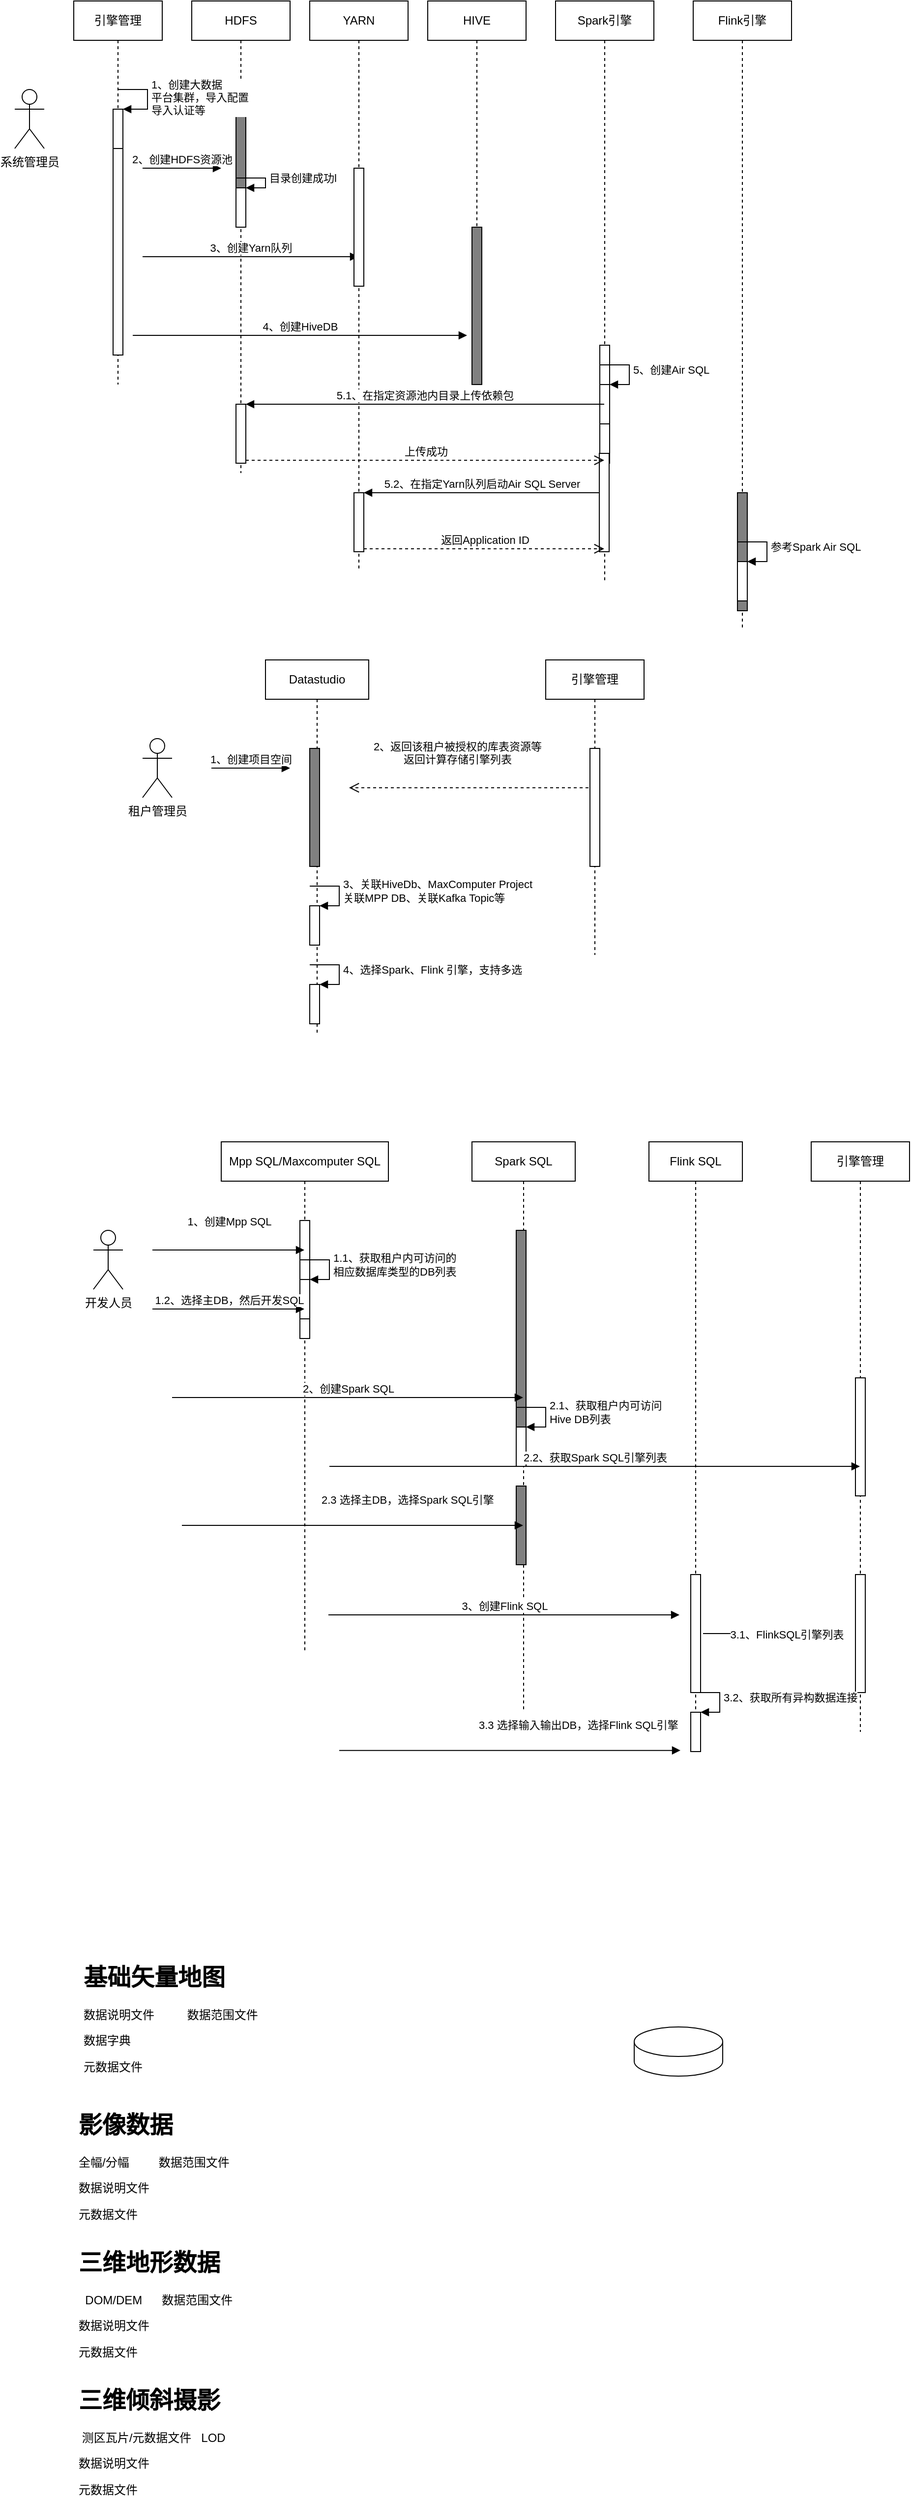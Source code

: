 <mxfile version="17.4.3" type="github">
  <diagram name="Page-1" id="2a216829-ef6e-dabb-86c1-c78162f3ba2b">
    <mxGraphModel dx="1426" dy="776" grid="1" gridSize="10" guides="1" tooltips="1" connect="1" arrows="1" fold="1" page="1" pageScale="1" pageWidth="850" pageHeight="1100" background="none" math="0" shadow="0">
      <root>
        <mxCell id="0" />
        <mxCell id="1" parent="0" />
        <mxCell id="dJWWf9umhbd3Ho-xofpC-6" value="HDFS" style="shape=umlLifeline;perimeter=lifelinePerimeter;whiteSpace=wrap;html=1;container=1;collapsible=0;recursiveResize=0;outlineConnect=0;" parent="1" vertex="1">
          <mxGeometry x="250" y="190" width="100" height="480" as="geometry" />
        </mxCell>
        <mxCell id="dJWWf9umhbd3Ho-xofpC-7" value="" style="html=1;points=[];perimeter=orthogonalPerimeter;fillColor=#808080;" parent="dJWWf9umhbd3Ho-xofpC-6" vertex="1">
          <mxGeometry x="45" y="90" width="10" height="120" as="geometry" />
        </mxCell>
        <mxCell id="dJWWf9umhbd3Ho-xofpC-23" value="" style="html=1;points=[];perimeter=orthogonalPerimeter;" parent="dJWWf9umhbd3Ho-xofpC-6" vertex="1">
          <mxGeometry x="45" y="190" width="10" height="40" as="geometry" />
        </mxCell>
        <mxCell id="dJWWf9umhbd3Ho-xofpC-24" value="目录创建成功l" style="edgeStyle=orthogonalEdgeStyle;html=1;align=left;spacingLeft=2;endArrow=block;rounded=0;entryX=1;entryY=0;" parent="dJWWf9umhbd3Ho-xofpC-6" target="dJWWf9umhbd3Ho-xofpC-23" edge="1">
          <mxGeometry relative="1" as="geometry">
            <mxPoint x="45" y="180" as="sourcePoint" />
            <Array as="points">
              <mxPoint x="75" y="180" />
            </Array>
          </mxGeometry>
        </mxCell>
        <mxCell id="dJWWf9umhbd3Ho-xofpC-39" value="" style="html=1;points=[];perimeter=orthogonalPerimeter;" parent="dJWWf9umhbd3Ho-xofpC-6" vertex="1">
          <mxGeometry x="45" y="410" width="10" height="60" as="geometry" />
        </mxCell>
        <mxCell id="dJWWf9umhbd3Ho-xofpC-8" value="引擎管理" style="shape=umlLifeline;perimeter=lifelinePerimeter;whiteSpace=wrap;html=1;container=1;collapsible=0;recursiveResize=0;outlineConnect=0;" parent="1" vertex="1">
          <mxGeometry x="130" y="190" width="90" height="390" as="geometry" />
        </mxCell>
        <mxCell id="dJWWf9umhbd3Ho-xofpC-9" value="" style="html=1;points=[];perimeter=orthogonalPerimeter;" parent="dJWWf9umhbd3Ho-xofpC-8" vertex="1">
          <mxGeometry x="40" y="150" width="10" height="210" as="geometry" />
        </mxCell>
        <mxCell id="dJWWf9umhbd3Ho-xofpC-20" value="" style="html=1;points=[];perimeter=orthogonalPerimeter;" parent="dJWWf9umhbd3Ho-xofpC-8" vertex="1">
          <mxGeometry x="40" y="110" width="10" height="40" as="geometry" />
        </mxCell>
        <mxCell id="dJWWf9umhbd3Ho-xofpC-21" value="1、创建大数据&lt;br&gt;平台集群，导入配置&lt;br&gt;导入认证等" style="edgeStyle=orthogonalEdgeStyle;html=1;align=left;spacingLeft=2;endArrow=block;rounded=0;entryX=1;entryY=0;" parent="dJWWf9umhbd3Ho-xofpC-8" target="dJWWf9umhbd3Ho-xofpC-20" edge="1">
          <mxGeometry relative="1" as="geometry">
            <mxPoint x="45" y="90" as="sourcePoint" />
            <Array as="points">
              <mxPoint x="75" y="90" />
            </Array>
          </mxGeometry>
        </mxCell>
        <mxCell id="dJWWf9umhbd3Ho-xofpC-22" value="2、创建HDFS资源池" style="html=1;verticalAlign=bottom;endArrow=block;rounded=0;" parent="dJWWf9umhbd3Ho-xofpC-8" edge="1">
          <mxGeometry width="80" relative="1" as="geometry">
            <mxPoint x="70" y="170" as="sourcePoint" />
            <mxPoint x="150" y="170" as="targetPoint" />
          </mxGeometry>
        </mxCell>
        <mxCell id="dJWWf9umhbd3Ho-xofpC-26" value="3、创建Yarn队列" style="html=1;verticalAlign=bottom;endArrow=block;rounded=0;" parent="dJWWf9umhbd3Ho-xofpC-8" target="dJWWf9umhbd3Ho-xofpC-12" edge="1">
          <mxGeometry width="80" relative="1" as="geometry">
            <mxPoint x="70" y="260" as="sourcePoint" />
            <mxPoint x="150" y="260" as="targetPoint" />
          </mxGeometry>
        </mxCell>
        <mxCell id="dJWWf9umhbd3Ho-xofpC-10" value="HIVE" style="shape=umlLifeline;perimeter=lifelinePerimeter;whiteSpace=wrap;html=1;container=1;collapsible=0;recursiveResize=0;outlineConnect=0;" parent="1" vertex="1">
          <mxGeometry x="490" y="190" width="100" height="300" as="geometry" />
        </mxCell>
        <mxCell id="dJWWf9umhbd3Ho-xofpC-12" value="YARN" style="shape=umlLifeline;perimeter=lifelinePerimeter;whiteSpace=wrap;html=1;container=1;collapsible=0;recursiveResize=0;outlineConnect=0;" parent="1" vertex="1">
          <mxGeometry x="370" y="190" width="100" height="580" as="geometry" />
        </mxCell>
        <mxCell id="dJWWf9umhbd3Ho-xofpC-13" value="" style="html=1;points=[];perimeter=orthogonalPerimeter;" parent="dJWWf9umhbd3Ho-xofpC-12" vertex="1">
          <mxGeometry x="45" y="170" width="10" height="120" as="geometry" />
        </mxCell>
        <mxCell id="dJWWf9umhbd3Ho-xofpC-17" value="系统管理员" style="shape=umlActor;verticalLabelPosition=bottom;verticalAlign=top;html=1;outlineConnect=0;" parent="1" vertex="1">
          <mxGeometry x="70" y="280" width="30" height="60" as="geometry" />
        </mxCell>
        <mxCell id="dJWWf9umhbd3Ho-xofpC-11" value="" style="html=1;points=[];perimeter=orthogonalPerimeter;fillColor=#808080;" parent="1" vertex="1">
          <mxGeometry x="535" y="420" width="10" height="160" as="geometry" />
        </mxCell>
        <mxCell id="dJWWf9umhbd3Ho-xofpC-27" value="4、创建HiveDB" style="html=1;verticalAlign=bottom;endArrow=block;rounded=0;" parent="1" edge="1">
          <mxGeometry width="80" relative="1" as="geometry">
            <mxPoint x="190" y="530" as="sourcePoint" />
            <mxPoint x="530" y="530" as="targetPoint" />
          </mxGeometry>
        </mxCell>
        <mxCell id="dJWWf9umhbd3Ho-xofpC-30" value="Flink引擎" style="shape=umlLifeline;perimeter=lifelinePerimeter;whiteSpace=wrap;html=1;container=1;collapsible=0;recursiveResize=0;outlineConnect=0;" parent="1" vertex="1">
          <mxGeometry x="760" y="190" width="100" height="640" as="geometry" />
        </mxCell>
        <mxCell id="dJWWf9umhbd3Ho-xofpC-32" value="Spark引擎" style="shape=umlLifeline;perimeter=lifelinePerimeter;whiteSpace=wrap;html=1;container=1;collapsible=0;recursiveResize=0;outlineConnect=0;" parent="1" vertex="1">
          <mxGeometry x="620" y="190" width="100" height="590" as="geometry" />
        </mxCell>
        <mxCell id="dJWWf9umhbd3Ho-xofpC-33" value="" style="html=1;points=[];perimeter=orthogonalPerimeter;" parent="dJWWf9umhbd3Ho-xofpC-32" vertex="1">
          <mxGeometry x="45" y="350" width="10" height="120" as="geometry" />
        </mxCell>
        <mxCell id="dJWWf9umhbd3Ho-xofpC-34" value="" style="html=1;points=[];perimeter=orthogonalPerimeter;" parent="dJWWf9umhbd3Ho-xofpC-32" vertex="1">
          <mxGeometry x="45" y="390" width="10" height="40" as="geometry" />
        </mxCell>
        <mxCell id="dJWWf9umhbd3Ho-xofpC-35" value="5、创建Air SQL" style="edgeStyle=orthogonalEdgeStyle;html=1;align=left;spacingLeft=2;endArrow=block;rounded=0;entryX=1;entryY=0;" parent="dJWWf9umhbd3Ho-xofpC-32" target="dJWWf9umhbd3Ho-xofpC-34" edge="1">
          <mxGeometry relative="1" as="geometry">
            <mxPoint x="45" y="370" as="sourcePoint" />
            <Array as="points">
              <mxPoint x="75" y="370" />
            </Array>
          </mxGeometry>
        </mxCell>
        <mxCell id="dJWWf9umhbd3Ho-xofpC-42" value="" style="html=1;points=[];perimeter=orthogonalPerimeter;" parent="dJWWf9umhbd3Ho-xofpC-32" vertex="1">
          <mxGeometry x="44.5" y="460" width="10" height="100" as="geometry" />
        </mxCell>
        <mxCell id="dJWWf9umhbd3Ho-xofpC-36" value="" style="html=1;points=[];perimeter=orthogonalPerimeter;" parent="1" vertex="1">
          <mxGeometry x="415" y="690" width="10" height="60" as="geometry" />
        </mxCell>
        <mxCell id="dJWWf9umhbd3Ho-xofpC-37" value="5.2、在指定Yarn队列启动Air SQL Server" style="html=1;verticalAlign=bottom;endArrow=block;entryX=1;entryY=0;rounded=0;" parent="1" source="dJWWf9umhbd3Ho-xofpC-42" target="dJWWf9umhbd3Ho-xofpC-36" edge="1">
          <mxGeometry relative="1" as="geometry">
            <mxPoint x="669.5" y="690" as="sourcePoint" />
          </mxGeometry>
        </mxCell>
        <mxCell id="dJWWf9umhbd3Ho-xofpC-38" value="返回Application ID" style="html=1;verticalAlign=bottom;endArrow=open;dashed=1;endSize=8;exitX=1;exitY=0.95;rounded=0;" parent="1" source="dJWWf9umhbd3Ho-xofpC-36" edge="1">
          <mxGeometry relative="1" as="geometry">
            <mxPoint x="669.5" y="747" as="targetPoint" />
          </mxGeometry>
        </mxCell>
        <mxCell id="dJWWf9umhbd3Ho-xofpC-40" value="5.1、在指定资源池内目录上传依赖包" style="html=1;verticalAlign=bottom;endArrow=block;entryX=1;entryY=0;rounded=0;" parent="1" source="dJWWf9umhbd3Ho-xofpC-32" target="dJWWf9umhbd3Ho-xofpC-39" edge="1">
          <mxGeometry relative="1" as="geometry">
            <mxPoint x="365" y="600" as="sourcePoint" />
          </mxGeometry>
        </mxCell>
        <mxCell id="dJWWf9umhbd3Ho-xofpC-41" value="上传成功" style="html=1;verticalAlign=bottom;endArrow=open;dashed=1;endSize=8;exitX=1;exitY=0.95;rounded=0;" parent="1" source="dJWWf9umhbd3Ho-xofpC-39" target="dJWWf9umhbd3Ho-xofpC-32" edge="1">
          <mxGeometry relative="1" as="geometry">
            <mxPoint x="365" y="657" as="targetPoint" />
          </mxGeometry>
        </mxCell>
        <mxCell id="dJWWf9umhbd3Ho-xofpC-31" value="" style="html=1;points=[];perimeter=orthogonalPerimeter;fillColor=#808080;" parent="1" vertex="1">
          <mxGeometry x="805" y="690" width="10" height="120" as="geometry" />
        </mxCell>
        <mxCell id="dJWWf9umhbd3Ho-xofpC-43" value="" style="html=1;points=[];perimeter=orthogonalPerimeter;" parent="1" vertex="1">
          <mxGeometry x="805" y="760" width="10" height="40" as="geometry" />
        </mxCell>
        <mxCell id="dJWWf9umhbd3Ho-xofpC-44" value="参考Spark Air SQL" style="edgeStyle=orthogonalEdgeStyle;html=1;align=left;spacingLeft=2;endArrow=block;rounded=0;entryX=1;entryY=0;" parent="1" target="dJWWf9umhbd3Ho-xofpC-43" edge="1">
          <mxGeometry relative="1" as="geometry">
            <mxPoint x="805" y="740" as="sourcePoint" />
            <Array as="points">
              <mxPoint x="835" y="740" />
            </Array>
          </mxGeometry>
        </mxCell>
        <mxCell id="dJWWf9umhbd3Ho-xofpC-45" value="租户管理员" style="shape=umlActor;verticalLabelPosition=bottom;verticalAlign=top;html=1;outlineConnect=0;" parent="1" vertex="1">
          <mxGeometry x="200" y="940" width="30" height="60" as="geometry" />
        </mxCell>
        <mxCell id="dJWWf9umhbd3Ho-xofpC-46" value="Datastudio" style="shape=umlLifeline;perimeter=lifelinePerimeter;whiteSpace=wrap;html=1;container=1;collapsible=0;recursiveResize=0;outlineConnect=0;" parent="1" vertex="1">
          <mxGeometry x="325" y="860" width="105" height="380" as="geometry" />
        </mxCell>
        <mxCell id="dJWWf9umhbd3Ho-xofpC-47" value="" style="html=1;points=[];perimeter=orthogonalPerimeter;fillColor=#808080;" parent="dJWWf9umhbd3Ho-xofpC-46" vertex="1">
          <mxGeometry x="45" y="90" width="10" height="120" as="geometry" />
        </mxCell>
        <mxCell id="dJWWf9umhbd3Ho-xofpC-54" value="2、返回该租户被授权的库表资源等&lt;br&gt;返回计算存储引擎列表" style="html=1;verticalAlign=bottom;endArrow=open;dashed=1;endSize=8;rounded=0;" parent="dJWWf9umhbd3Ho-xofpC-46" source="dJWWf9umhbd3Ho-xofpC-48" edge="1">
          <mxGeometry x="0.118" y="-20" relative="1" as="geometry">
            <mxPoint x="165" y="130" as="sourcePoint" />
            <mxPoint x="85" y="130" as="targetPoint" />
            <mxPoint as="offset" />
          </mxGeometry>
        </mxCell>
        <mxCell id="dJWWf9umhbd3Ho-xofpC-55" value="" style="html=1;points=[];perimeter=orthogonalPerimeter;" parent="dJWWf9umhbd3Ho-xofpC-46" vertex="1">
          <mxGeometry x="45" y="250" width="10" height="40" as="geometry" />
        </mxCell>
        <mxCell id="dJWWf9umhbd3Ho-xofpC-56" value="3、关联HiveDb、MaxComputer Project&lt;br&gt;关联MPP DB、关联Kafka Topic等" style="edgeStyle=orthogonalEdgeStyle;html=1;align=left;spacingLeft=2;endArrow=block;rounded=0;entryX=1;entryY=0;" parent="dJWWf9umhbd3Ho-xofpC-46" target="dJWWf9umhbd3Ho-xofpC-55" edge="1">
          <mxGeometry relative="1" as="geometry">
            <mxPoint x="45" y="230" as="sourcePoint" />
            <Array as="points">
              <mxPoint x="75" y="230" />
            </Array>
          </mxGeometry>
        </mxCell>
        <mxCell id="dJWWf9umhbd3Ho-xofpC-48" value="引擎管理" style="shape=umlLifeline;perimeter=lifelinePerimeter;whiteSpace=wrap;html=1;container=1;collapsible=0;recursiveResize=0;outlineConnect=0;" parent="1" vertex="1">
          <mxGeometry x="610" y="860" width="100" height="300" as="geometry" />
        </mxCell>
        <mxCell id="dJWWf9umhbd3Ho-xofpC-49" value="" style="html=1;points=[];perimeter=orthogonalPerimeter;" parent="dJWWf9umhbd3Ho-xofpC-48" vertex="1">
          <mxGeometry x="45" y="90" width="10" height="120" as="geometry" />
        </mxCell>
        <mxCell id="dJWWf9umhbd3Ho-xofpC-52" value="1、创建项目空间" style="html=1;verticalAlign=bottom;endArrow=block;rounded=0;" parent="1" edge="1">
          <mxGeometry width="80" relative="1" as="geometry">
            <mxPoint x="270" y="970" as="sourcePoint" />
            <mxPoint x="350" y="970" as="targetPoint" />
          </mxGeometry>
        </mxCell>
        <mxCell id="dJWWf9umhbd3Ho-xofpC-57" value="" style="html=1;points=[];perimeter=orthogonalPerimeter;" parent="1" vertex="1">
          <mxGeometry x="370" y="1190" width="10" height="40" as="geometry" />
        </mxCell>
        <mxCell id="dJWWf9umhbd3Ho-xofpC-58" value="4、选择Spark、Flink 引擎，支持多选" style="edgeStyle=orthogonalEdgeStyle;html=1;align=left;spacingLeft=2;endArrow=block;rounded=0;entryX=1;entryY=0;" parent="1" target="dJWWf9umhbd3Ho-xofpC-57" edge="1">
          <mxGeometry relative="1" as="geometry">
            <mxPoint x="370" y="1170" as="sourcePoint" />
            <Array as="points">
              <mxPoint x="400" y="1170" />
            </Array>
          </mxGeometry>
        </mxCell>
        <mxCell id="dJWWf9umhbd3Ho-xofpC-59" value="开发人员" style="shape=umlActor;verticalLabelPosition=bottom;verticalAlign=top;html=1;outlineConnect=0;" parent="1" vertex="1">
          <mxGeometry x="150" y="1440" width="30" height="60" as="geometry" />
        </mxCell>
        <mxCell id="dJWWf9umhbd3Ho-xofpC-60" value="Spark SQL" style="shape=umlLifeline;perimeter=lifelinePerimeter;whiteSpace=wrap;html=1;container=1;collapsible=0;recursiveResize=0;outlineConnect=0;" parent="1" vertex="1">
          <mxGeometry x="535" y="1350" width="105" height="580" as="geometry" />
        </mxCell>
        <mxCell id="dJWWf9umhbd3Ho-xofpC-61" value="" style="html=1;points=[];perimeter=orthogonalPerimeter;fillColor=#808080;" parent="dJWWf9umhbd3Ho-xofpC-60" vertex="1">
          <mxGeometry x="45" y="90" width="10" height="230" as="geometry" />
        </mxCell>
        <mxCell id="dJWWf9umhbd3Ho-xofpC-76" value="" style="html=1;points=[];perimeter=orthogonalPerimeter;" parent="dJWWf9umhbd3Ho-xofpC-60" vertex="1">
          <mxGeometry x="45" y="290" width="10" height="40" as="geometry" />
        </mxCell>
        <mxCell id="dJWWf9umhbd3Ho-xofpC-77" value="2.1、获取租户内可访问&lt;br&gt;Hive DB列表" style="edgeStyle=orthogonalEdgeStyle;html=1;align=left;spacingLeft=2;endArrow=block;rounded=0;entryX=1;entryY=0;" parent="dJWWf9umhbd3Ho-xofpC-60" target="dJWWf9umhbd3Ho-xofpC-76" edge="1">
          <mxGeometry relative="1" as="geometry">
            <mxPoint x="45" y="270" as="sourcePoint" />
            <Array as="points">
              <mxPoint x="75" y="270" />
            </Array>
          </mxGeometry>
        </mxCell>
        <mxCell id="dJWWf9umhbd3Ho-xofpC-88" value="" style="html=1;points=[];perimeter=orthogonalPerimeter;fillColor=#808080;" parent="dJWWf9umhbd3Ho-xofpC-60" vertex="1">
          <mxGeometry x="45" y="350" width="10" height="80" as="geometry" />
        </mxCell>
        <mxCell id="dJWWf9umhbd3Ho-xofpC-62" value="Mpp SQL/Maxcomputer SQL" style="shape=umlLifeline;perimeter=lifelinePerimeter;whiteSpace=wrap;html=1;container=1;collapsible=0;recursiveResize=0;outlineConnect=0;" parent="1" vertex="1">
          <mxGeometry x="280" y="1350" width="170" height="520" as="geometry" />
        </mxCell>
        <mxCell id="dJWWf9umhbd3Ho-xofpC-63" value="" style="html=1;points=[];perimeter=orthogonalPerimeter;" parent="dJWWf9umhbd3Ho-xofpC-62" vertex="1">
          <mxGeometry x="80" y="80" width="10" height="120" as="geometry" />
        </mxCell>
        <mxCell id="dJWWf9umhbd3Ho-xofpC-66" value="" style="html=1;points=[];perimeter=orthogonalPerimeter;" parent="dJWWf9umhbd3Ho-xofpC-62" vertex="1">
          <mxGeometry x="80" y="140" width="10" height="40" as="geometry" />
        </mxCell>
        <mxCell id="dJWWf9umhbd3Ho-xofpC-67" value="1.1、获取租户内可访问的&lt;br&gt;相应数据库类型的DB列表" style="edgeStyle=orthogonalEdgeStyle;html=1;align=left;spacingLeft=2;endArrow=block;rounded=0;entryX=1;entryY=0;" parent="dJWWf9umhbd3Ho-xofpC-62" target="dJWWf9umhbd3Ho-xofpC-66" edge="1">
          <mxGeometry relative="1" as="geometry">
            <mxPoint x="80" y="120" as="sourcePoint" />
            <Array as="points">
              <mxPoint x="110" y="120" />
            </Array>
          </mxGeometry>
        </mxCell>
        <mxCell id="dJWWf9umhbd3Ho-xofpC-65" value="1、创建Mpp SQL" style="html=1;verticalAlign=bottom;endArrow=block;rounded=0;" parent="1" target="dJWWf9umhbd3Ho-xofpC-62" edge="1">
          <mxGeometry y="20" width="80" relative="1" as="geometry">
            <mxPoint x="210" y="1460" as="sourcePoint" />
            <mxPoint x="290" y="1460" as="targetPoint" />
            <mxPoint as="offset" />
          </mxGeometry>
        </mxCell>
        <mxCell id="dJWWf9umhbd3Ho-xofpC-68" value="1.2、选择主DB，然后开发SQL" style="html=1;verticalAlign=bottom;endArrow=block;rounded=0;" parent="1" target="dJWWf9umhbd3Ho-xofpC-62" edge="1">
          <mxGeometry width="80" relative="1" as="geometry">
            <mxPoint x="210" y="1520" as="sourcePoint" />
            <mxPoint x="290" y="1520" as="targetPoint" />
          </mxGeometry>
        </mxCell>
        <mxCell id="dJWWf9umhbd3Ho-xofpC-71" value="引擎管理" style="shape=umlLifeline;perimeter=lifelinePerimeter;whiteSpace=wrap;html=1;container=1;collapsible=0;recursiveResize=0;outlineConnect=0;" parent="1" vertex="1">
          <mxGeometry x="880" y="1350" width="100" height="600" as="geometry" />
        </mxCell>
        <mxCell id="dJWWf9umhbd3Ho-xofpC-72" value="" style="html=1;points=[];perimeter=orthogonalPerimeter;" parent="dJWWf9umhbd3Ho-xofpC-71" vertex="1">
          <mxGeometry x="45" y="240" width="10" height="120" as="geometry" />
        </mxCell>
        <mxCell id="dJWWf9umhbd3Ho-xofpC-93" value="" style="html=1;points=[];perimeter=orthogonalPerimeter;" parent="dJWWf9umhbd3Ho-xofpC-71" vertex="1">
          <mxGeometry x="45" y="440" width="10" height="120" as="geometry" />
        </mxCell>
        <mxCell id="dJWWf9umhbd3Ho-xofpC-73" value="2、创建Spark SQL" style="html=1;verticalAlign=bottom;endArrow=block;rounded=0;" parent="1" target="dJWWf9umhbd3Ho-xofpC-60" edge="1">
          <mxGeometry width="80" relative="1" as="geometry">
            <mxPoint x="230" y="1610" as="sourcePoint" />
            <mxPoint x="310" y="1610" as="targetPoint" />
            <Array as="points">
              <mxPoint x="410" y="1610" />
            </Array>
          </mxGeometry>
        </mxCell>
        <mxCell id="dJWWf9umhbd3Ho-xofpC-74" value="Flink SQL" style="shape=umlLifeline;perimeter=lifelinePerimeter;whiteSpace=wrap;html=1;container=1;collapsible=0;recursiveResize=0;outlineConnect=0;" parent="1" vertex="1">
          <mxGeometry x="715" y="1350" width="95" height="620" as="geometry" />
        </mxCell>
        <mxCell id="dJWWf9umhbd3Ho-xofpC-75" value="" style="html=1;points=[];perimeter=orthogonalPerimeter;" parent="dJWWf9umhbd3Ho-xofpC-74" vertex="1">
          <mxGeometry x="42.5" y="440" width="10" height="120" as="geometry" />
        </mxCell>
        <mxCell id="dJWWf9umhbd3Ho-xofpC-94" value="" style="html=1;points=[];perimeter=orthogonalPerimeter;" parent="dJWWf9umhbd3Ho-xofpC-74" vertex="1">
          <mxGeometry x="42.5" y="580" width="10" height="40" as="geometry" />
        </mxCell>
        <mxCell id="dJWWf9umhbd3Ho-xofpC-95" value="3.2、获取所有异构数据连接" style="edgeStyle=orthogonalEdgeStyle;html=1;align=left;spacingLeft=2;endArrow=block;rounded=0;entryX=1;entryY=0;" parent="dJWWf9umhbd3Ho-xofpC-74" target="dJWWf9umhbd3Ho-xofpC-94" edge="1">
          <mxGeometry relative="1" as="geometry">
            <mxPoint x="42" y="560" as="sourcePoint" />
            <Array as="points">
              <mxPoint x="72" y="560" />
            </Array>
          </mxGeometry>
        </mxCell>
        <mxCell id="dJWWf9umhbd3Ho-xofpC-78" value="2.2、获取Spark SQL引擎列表" style="html=1;verticalAlign=bottom;endArrow=block;rounded=0;" parent="1" target="dJWWf9umhbd3Ho-xofpC-71" edge="1">
          <mxGeometry width="80" relative="1" as="geometry">
            <mxPoint x="390" y="1680" as="sourcePoint" />
            <mxPoint x="470" y="1680" as="targetPoint" />
          </mxGeometry>
        </mxCell>
        <mxCell id="dJWWf9umhbd3Ho-xofpC-85" value="&lt;span style=&quot;color: rgb(0, 0, 0); font-family: helvetica; font-size: 11px; font-style: normal; font-weight: 400; letter-spacing: normal; text-align: left; text-indent: 0px; text-transform: none; word-spacing: 0px; background-color: rgb(255, 255, 255); display: inline; float: none;&quot;&gt;2.3 选择主DB，选择Spark SQL引擎&lt;/span&gt;" style="text;whiteSpace=wrap;html=1;" parent="1" vertex="1">
          <mxGeometry x="380" y="1700" width="220" height="30" as="geometry" />
        </mxCell>
        <mxCell id="dJWWf9umhbd3Ho-xofpC-90" value="" style="html=1;verticalAlign=bottom;endArrow=block;rounded=0;" parent="1" target="dJWWf9umhbd3Ho-xofpC-60" edge="1">
          <mxGeometry width="80" relative="1" as="geometry">
            <mxPoint x="240" y="1740" as="sourcePoint" />
            <mxPoint x="320" y="1740" as="targetPoint" />
          </mxGeometry>
        </mxCell>
        <mxCell id="dJWWf9umhbd3Ho-xofpC-91" value="3、创建Flink SQL" style="html=1;verticalAlign=bottom;endArrow=block;rounded=0;" parent="1" edge="1">
          <mxGeometry width="80" relative="1" as="geometry">
            <mxPoint x="389" y="1831" as="sourcePoint" />
            <mxPoint x="746" y="1831" as="targetPoint" />
            <Array as="points">
              <mxPoint x="569" y="1831" />
            </Array>
          </mxGeometry>
        </mxCell>
        <mxCell id="dJWWf9umhbd3Ho-xofpC-92" value="3.1、FlinkSQL引擎列表" style="html=1;verticalAlign=bottom;endArrow=block;rounded=0;" parent="1" edge="1">
          <mxGeometry x="0.223" y="-10" width="80" relative="1" as="geometry">
            <mxPoint x="770" y="1850" as="sourcePoint" />
            <mxPoint x="909.5" y="1850" as="targetPoint" />
            <mxPoint x="-1" as="offset" />
          </mxGeometry>
        </mxCell>
        <mxCell id="dJWWf9umhbd3Ho-xofpC-96" value="&lt;span style=&quot;color: rgb(0 , 0 , 0) ; font-family: &amp;#34;helvetica&amp;#34; ; font-size: 11px ; font-style: normal ; font-weight: 400 ; letter-spacing: normal ; text-align: left ; text-indent: 0px ; text-transform: none ; word-spacing: 0px ; background-color: rgb(255 , 255 , 255) ; display: inline ; float: none&quot;&gt;3.3 选择输入输出DB，选择Flink SQL引擎&lt;/span&gt;" style="text;whiteSpace=wrap;html=1;" parent="1" vertex="1">
          <mxGeometry x="540" y="1928.82" width="220" height="30" as="geometry" />
        </mxCell>
        <mxCell id="dJWWf9umhbd3Ho-xofpC-97" value="" style="html=1;verticalAlign=bottom;endArrow=block;rounded=0;" parent="1" edge="1">
          <mxGeometry width="80" relative="1" as="geometry">
            <mxPoint x="400" y="1968.82" as="sourcePoint" />
            <mxPoint x="747" y="1968.82" as="targetPoint" />
          </mxGeometry>
        </mxCell>
        <mxCell id="PqrT7txZ_QQFGgLDtHlx-2" value="" style="shape=cylinder3;whiteSpace=wrap;html=1;boundedLbl=1;backgroundOutline=1;size=15;" vertex="1" parent="1">
          <mxGeometry x="700" y="2250" width="90" height="50" as="geometry" />
        </mxCell>
        <mxCell id="PqrT7txZ_QQFGgLDtHlx-3" value="&lt;h1&gt;基础矢量地图&lt;/h1&gt;&lt;p&gt;数据说明文件&amp;nbsp; &amp;nbsp; &amp;nbsp; &amp;nbsp; &amp;nbsp; 数据范围文件&lt;/p&gt;&lt;p&gt;数据字典&lt;/p&gt;&lt;p&gt;元数据文件&lt;/p&gt;&lt;p&gt;&lt;br&gt;&lt;/p&gt;" style="text;html=1;strokeColor=none;fillColor=none;spacing=5;spacingTop=-20;whiteSpace=wrap;overflow=hidden;rounded=0;" vertex="1" parent="1">
          <mxGeometry x="135" y="2180" width="190" height="120" as="geometry" />
        </mxCell>
        <mxCell id="PqrT7txZ_QQFGgLDtHlx-4" value="&lt;h1&gt;影像数据&lt;/h1&gt;&lt;p&gt;全幅/分幅&amp;nbsp; &amp;nbsp; &amp;nbsp; &amp;nbsp; &amp;nbsp;数据范围文件&lt;/p&gt;&lt;p&gt;数据说明文件&lt;/p&gt;&lt;p&gt;元数据文件&lt;/p&gt;&lt;p&gt;&lt;br&gt;&lt;/p&gt;" style="text;html=1;strokeColor=none;fillColor=none;spacing=5;spacingTop=-20;whiteSpace=wrap;overflow=hidden;rounded=0;" vertex="1" parent="1">
          <mxGeometry x="130" y="2330" width="190" height="120" as="geometry" />
        </mxCell>
        <mxCell id="PqrT7txZ_QQFGgLDtHlx-5" value="&lt;h1&gt;三维地形数据&lt;/h1&gt;&lt;p&gt;&amp;nbsp; DOM/DEM&amp;nbsp; &amp;nbsp; &amp;nbsp; 数据范围文件&lt;/p&gt;&lt;p&gt;数据说明文件&lt;/p&gt;&lt;p&gt;元数据文件&lt;/p&gt;&lt;p&gt;&lt;br&gt;&lt;/p&gt;" style="text;html=1;strokeColor=none;fillColor=none;spacing=5;spacingTop=-20;whiteSpace=wrap;overflow=hidden;rounded=0;" vertex="1" parent="1">
          <mxGeometry x="130" y="2470" width="190" height="120" as="geometry" />
        </mxCell>
        <mxCell id="PqrT7txZ_QQFGgLDtHlx-6" value="&lt;h1&gt;三维倾斜摄影&lt;/h1&gt;&lt;p&gt;&amp;nbsp;测区瓦片/元数据文件&amp;nbsp; &amp;nbsp;LOD&lt;/p&gt;&lt;p&gt;数据说明文件&lt;/p&gt;&lt;p&gt;元数据文件&lt;/p&gt;&lt;p&gt;&lt;br&gt;&lt;/p&gt;" style="text;html=1;strokeColor=none;fillColor=none;spacing=5;spacingTop=-20;whiteSpace=wrap;overflow=hidden;rounded=0;" vertex="1" parent="1">
          <mxGeometry x="130" y="2610" width="190" height="120" as="geometry" />
        </mxCell>
      </root>
    </mxGraphModel>
  </diagram>
</mxfile>
